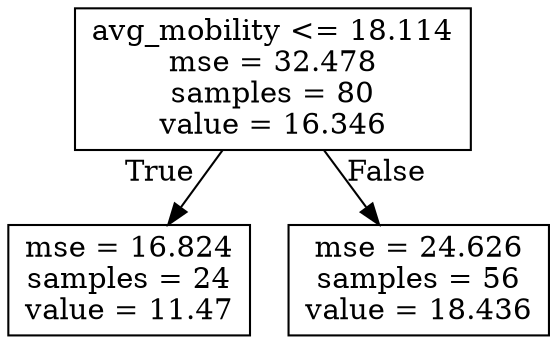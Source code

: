 digraph Tree {
node [shape=box] ;
0 [label="avg_mobility <= 18.114\nmse = 32.478\nsamples = 80\nvalue = 16.346"] ;
1 [label="mse = 16.824\nsamples = 24\nvalue = 11.47"] ;
0 -> 1 [labeldistance=2.5, labelangle=45, headlabel="True"] ;
2 [label="mse = 24.626\nsamples = 56\nvalue = 18.436"] ;
0 -> 2 [labeldistance=2.5, labelangle=-45, headlabel="False"] ;
}